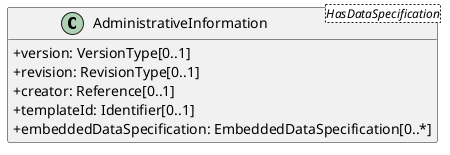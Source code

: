 @startuml
skinparam classAttributeIconSize 0
hide methods

class AdministrativeInformation<HasDataSpecification> {
  +version: VersionType[0..1] 
  +revision: RevisionType[0..1] 
  +creator: Reference[0..1] 
  +templateId: Identifier[0..1] 
  +embeddedDataSpecification: EmbeddedDataSpecification[0..*] 
}
@enduml